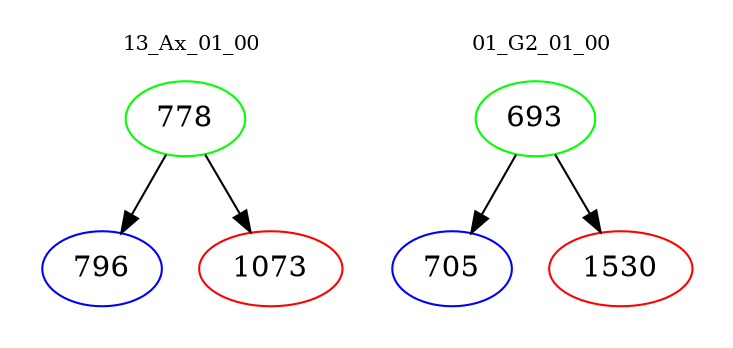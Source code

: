 digraph{
subgraph cluster_0 {
color = white
label = "13_Ax_01_00";
fontsize=10;
T0_778 [label="778", color="green"]
T0_778 -> T0_796 [color="black"]
T0_796 [label="796", color="blue"]
T0_778 -> T0_1073 [color="black"]
T0_1073 [label="1073", color="red"]
}
subgraph cluster_1 {
color = white
label = "01_G2_01_00";
fontsize=10;
T1_693 [label="693", color="green"]
T1_693 -> T1_705 [color="black"]
T1_705 [label="705", color="blue"]
T1_693 -> T1_1530 [color="black"]
T1_1530 [label="1530", color="red"]
}
}
